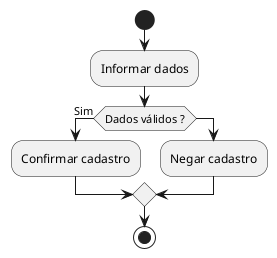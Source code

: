 @startuml
start
    :Informar dados;
    if (Dados válidos ?) then (Sim)
    :Confirmar cadastro;
    else
    :Negar cadastro;
    endif
    stop
@enduml